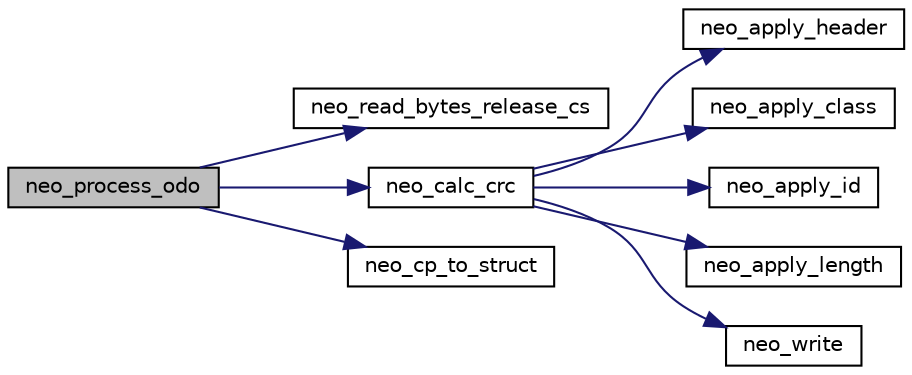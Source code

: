 digraph "neo_process_odo"
{
  edge [fontname="Helvetica",fontsize="10",labelfontname="Helvetica",labelfontsize="10"];
  node [fontname="Helvetica",fontsize="10",shape=record];
  rankdir="LR";
  Node1 [label="neo_process_odo",height=0.2,width=0.4,color="black", fillcolor="grey75", style="filled", fontcolor="black"];
  Node1 -> Node2 [color="midnightblue",fontsize="10",style="solid",fontname="Helvetica"];
  Node2 [label="neo_read_bytes_release_cs",height=0.2,width=0.4,color="black", fillcolor="white", style="filled",URL="$group___n_e_o-_m8.html#ga52c2c574c486dc22192a81fa0511c0f6"];
  Node1 -> Node3 [color="midnightblue",fontsize="10",style="solid",fontname="Helvetica"];
  Node3 [label="neo_calc_crc",height=0.2,width=0.4,color="black", fillcolor="white", style="filled",URL="$group___n_e_o-_m8.html#ga07fa3d6c5e9ff5a076ae6a582d5094ca"];
  Node3 -> Node4 [color="midnightblue",fontsize="10",style="solid",fontname="Helvetica"];
  Node4 [label="neo_apply_header",height=0.2,width=0.4,color="black", fillcolor="white", style="filled",URL="$group___n_e_o-_m8.html#ga6925d8844a50b2f5fb050678d8221bd9",tooltip="Low-level packet forming API, header loading. "];
  Node3 -> Node5 [color="midnightblue",fontsize="10",style="solid",fontname="Helvetica"];
  Node5 [label="neo_apply_class",height=0.2,width=0.4,color="black", fillcolor="white", style="filled",URL="$group___n_e_o-_m8.html#ga8fd7a663cae8ffac9d94e62ec4c1f086",tooltip="Low-level packet forming API, class loading. "];
  Node3 -> Node6 [color="midnightblue",fontsize="10",style="solid",fontname="Helvetica"];
  Node6 [label="neo_apply_id",height=0.2,width=0.4,color="black", fillcolor="white", style="filled",URL="$group___n_e_o-_m8.html#gaee8e26c15d0d16b08c337fb24a8a315b",tooltip="Low-level packet forming API, ID loading. "];
  Node3 -> Node7 [color="midnightblue",fontsize="10",style="solid",fontname="Helvetica"];
  Node7 [label="neo_apply_length",height=0.2,width=0.4,color="black", fillcolor="white", style="filled",URL="$group___n_e_o-_m8.html#ga298ba864057ae52e5ce479738f4f8da7",tooltip="Low-level packet forming API, length loading, little-endian. "];
  Node3 -> Node8 [color="midnightblue",fontsize="10",style="solid",fontname="Helvetica"];
  Node8 [label="neo_write",height=0.2,width=0.4,color="black", fillcolor="white", style="filled",URL="$group___n_e_o-_m8.html#gac8a5523a1cd9ad31d85fbf284221f3eb"];
  Node1 -> Node9 [color="midnightblue",fontsize="10",style="solid",fontname="Helvetica"];
  Node9 [label="neo_cp_to_struct",height=0.2,width=0.4,color="black", fillcolor="white", style="filled",URL="$group___n_e_o-_m8.html#gafbf792d5e99d6c48c805bb68c2a860df",tooltip="Copy data from recieved message to struct. "];
}
